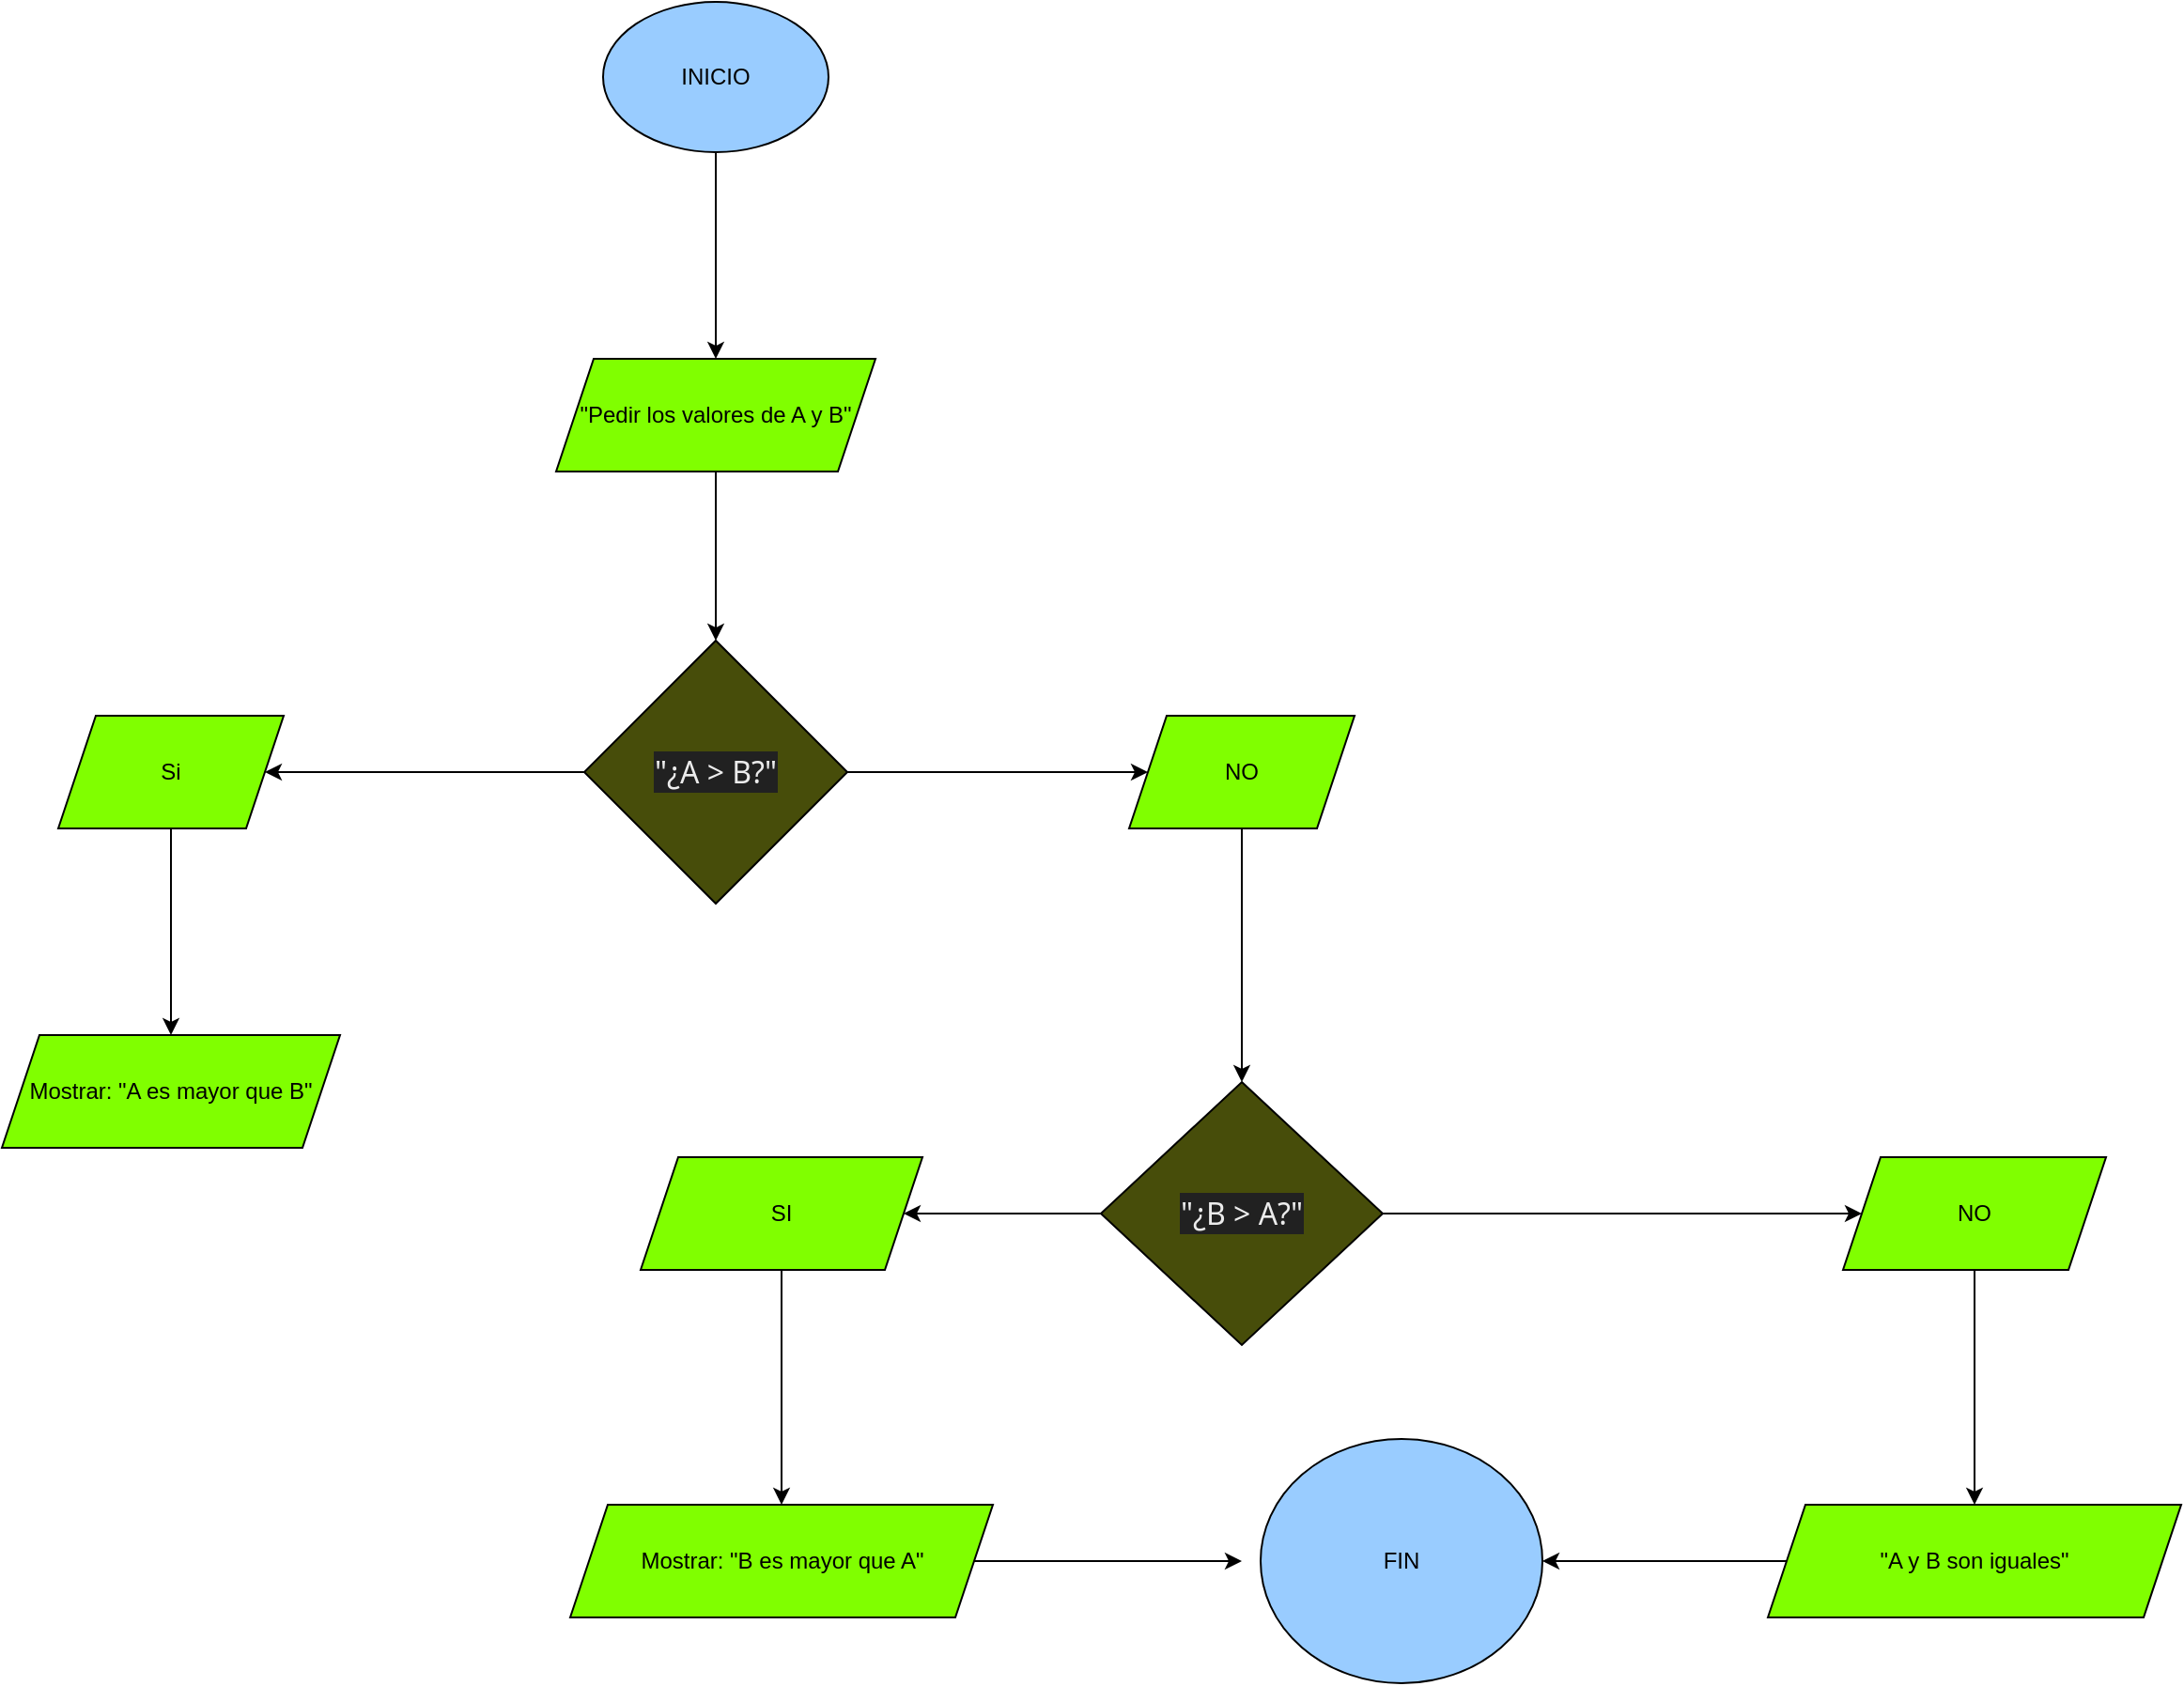 <mxfile version="24.0.3" type="device">
  <diagram name="Página-1" id="T0p86XXTfFqzrLSzzkdg">
    <mxGraphModel dx="2070" dy="948" grid="1" gridSize="10" guides="1" tooltips="1" connect="1" arrows="1" fold="1" page="1" pageScale="1" pageWidth="827" pageHeight="1169" math="0" shadow="0">
      <root>
        <mxCell id="0" />
        <mxCell id="1" parent="0" />
        <mxCell id="l_T10o1ePKdu2nzPRNYN-3" value="" style="edgeStyle=orthogonalEdgeStyle;rounded=0;orthogonalLoop=1;jettySize=auto;html=1;" edge="1" parent="1" source="l_T10o1ePKdu2nzPRNYN-16" target="l_T10o1ePKdu2nzPRNYN-2">
          <mxGeometry relative="1" as="geometry" />
        </mxCell>
        <mxCell id="l_T10o1ePKdu2nzPRNYN-1" value="INICIO" style="ellipse;whiteSpace=wrap;html=1;fillColor=#99CCFF;" vertex="1" parent="1">
          <mxGeometry x="360" y="40" width="120" height="80" as="geometry" />
        </mxCell>
        <mxCell id="l_T10o1ePKdu2nzPRNYN-9" value="" style="edgeStyle=orthogonalEdgeStyle;rounded=0;orthogonalLoop=1;jettySize=auto;html=1;" edge="1" parent="1" source="l_T10o1ePKdu2nzPRNYN-2" target="l_T10o1ePKdu2nzPRNYN-8">
          <mxGeometry relative="1" as="geometry" />
        </mxCell>
        <mxCell id="l_T10o1ePKdu2nzPRNYN-13" value="" style="edgeStyle=orthogonalEdgeStyle;rounded=0;orthogonalLoop=1;jettySize=auto;html=1;" edge="1" parent="1" source="l_T10o1ePKdu2nzPRNYN-2" target="l_T10o1ePKdu2nzPRNYN-12">
          <mxGeometry relative="1" as="geometry" />
        </mxCell>
        <mxCell id="l_T10o1ePKdu2nzPRNYN-2" value="&lt;span style=&quot;color: rgb(236, 236, 236); font-family: Söhne, ui-sans-serif, system-ui, -apple-system, &amp;quot;Segoe UI&amp;quot;, Roboto, Ubuntu, Cantarell, &amp;quot;Noto Sans&amp;quot;, sans-serif, &amp;quot;Helvetica Neue&amp;quot;, Arial, &amp;quot;Apple Color Emoji&amp;quot;, &amp;quot;Segoe UI Emoji&amp;quot;, &amp;quot;Segoe UI Symbol&amp;quot;, &amp;quot;Noto Color Emoji&amp;quot;; font-size: 16px; text-align: left; white-space-collapse: preserve; background-color: rgb(33, 33, 33);&quot;&gt;&quot;¿A &amp;gt; B?&quot;&lt;/span&gt;" style="rhombus;whiteSpace=wrap;html=1;fillColor=#474D0A;" vertex="1" parent="1">
          <mxGeometry x="350" y="380" width="140" height="140" as="geometry" />
        </mxCell>
        <mxCell id="l_T10o1ePKdu2nzPRNYN-11" value="" style="edgeStyle=orthogonalEdgeStyle;rounded=0;orthogonalLoop=1;jettySize=auto;html=1;" edge="1" parent="1" source="l_T10o1ePKdu2nzPRNYN-8" target="l_T10o1ePKdu2nzPRNYN-10">
          <mxGeometry relative="1" as="geometry" />
        </mxCell>
        <mxCell id="l_T10o1ePKdu2nzPRNYN-8" value="Si" style="shape=parallelogram;perimeter=parallelogramPerimeter;whiteSpace=wrap;html=1;fixedSize=1;fillColor=#80FF00;" vertex="1" parent="1">
          <mxGeometry x="70" y="420" width="120" height="60" as="geometry" />
        </mxCell>
        <mxCell id="l_T10o1ePKdu2nzPRNYN-10" value="Mostrar: &quot;A es mayor que B&quot;" style="shape=parallelogram;perimeter=parallelogramPerimeter;whiteSpace=wrap;html=1;fixedSize=1;fillColor=#80FF00;" vertex="1" parent="1">
          <mxGeometry x="40" y="590" width="180" height="60" as="geometry" />
        </mxCell>
        <mxCell id="l_T10o1ePKdu2nzPRNYN-15" value="" style="edgeStyle=orthogonalEdgeStyle;rounded=0;orthogonalLoop=1;jettySize=auto;html=1;" edge="1" parent="1" source="l_T10o1ePKdu2nzPRNYN-12" target="l_T10o1ePKdu2nzPRNYN-14">
          <mxGeometry relative="1" as="geometry" />
        </mxCell>
        <mxCell id="l_T10o1ePKdu2nzPRNYN-12" value="NO" style="shape=parallelogram;perimeter=parallelogramPerimeter;whiteSpace=wrap;html=1;fixedSize=1;fillColor=#80FF00;" vertex="1" parent="1">
          <mxGeometry x="640" y="420" width="120" height="60" as="geometry" />
        </mxCell>
        <mxCell id="l_T10o1ePKdu2nzPRNYN-19" value="" style="edgeStyle=orthogonalEdgeStyle;rounded=0;orthogonalLoop=1;jettySize=auto;html=1;" edge="1" parent="1" source="l_T10o1ePKdu2nzPRNYN-14" target="l_T10o1ePKdu2nzPRNYN-18">
          <mxGeometry relative="1" as="geometry" />
        </mxCell>
        <mxCell id="l_T10o1ePKdu2nzPRNYN-23" value="" style="edgeStyle=orthogonalEdgeStyle;rounded=0;orthogonalLoop=1;jettySize=auto;html=1;" edge="1" parent="1" source="l_T10o1ePKdu2nzPRNYN-14" target="l_T10o1ePKdu2nzPRNYN-22">
          <mxGeometry relative="1" as="geometry" />
        </mxCell>
        <mxCell id="l_T10o1ePKdu2nzPRNYN-14" value="&lt;span style=&quot;color: rgb(236, 236, 236); font-family: Söhne, ui-sans-serif, system-ui, -apple-system, &amp;quot;Segoe UI&amp;quot;, Roboto, Ubuntu, Cantarell, &amp;quot;Noto Sans&amp;quot;, sans-serif, &amp;quot;Helvetica Neue&amp;quot;, Arial, &amp;quot;Apple Color Emoji&amp;quot;, &amp;quot;Segoe UI Emoji&amp;quot;, &amp;quot;Segoe UI Symbol&amp;quot;, &amp;quot;Noto Color Emoji&amp;quot;; font-size: 16px; text-align: left; white-space-collapse: preserve; background-color: rgb(33, 33, 33);&quot;&gt;&quot;¿B &amp;gt; A?&quot;&lt;/span&gt;" style="rhombus;whiteSpace=wrap;html=1;fillColor=#474D0A;" vertex="1" parent="1">
          <mxGeometry x="625" y="615" width="150" height="140" as="geometry" />
        </mxCell>
        <mxCell id="l_T10o1ePKdu2nzPRNYN-17" value="" style="edgeStyle=orthogonalEdgeStyle;rounded=0;orthogonalLoop=1;jettySize=auto;html=1;" edge="1" parent="1" source="l_T10o1ePKdu2nzPRNYN-1" target="l_T10o1ePKdu2nzPRNYN-16">
          <mxGeometry relative="1" as="geometry">
            <mxPoint x="420" y="120" as="sourcePoint" />
            <mxPoint x="420" y="380" as="targetPoint" />
          </mxGeometry>
        </mxCell>
        <mxCell id="l_T10o1ePKdu2nzPRNYN-16" value="&quot;Pedir los valores de A y B&quot;" style="shape=parallelogram;perimeter=parallelogramPerimeter;whiteSpace=wrap;html=1;fixedSize=1;fillColor=#80FF00;" vertex="1" parent="1">
          <mxGeometry x="335" y="230" width="170" height="60" as="geometry" />
        </mxCell>
        <mxCell id="l_T10o1ePKdu2nzPRNYN-21" value="" style="edgeStyle=orthogonalEdgeStyle;rounded=0;orthogonalLoop=1;jettySize=auto;html=1;" edge="1" parent="1" source="l_T10o1ePKdu2nzPRNYN-18" target="l_T10o1ePKdu2nzPRNYN-20">
          <mxGeometry relative="1" as="geometry" />
        </mxCell>
        <mxCell id="l_T10o1ePKdu2nzPRNYN-18" value="SI" style="shape=parallelogram;perimeter=parallelogramPerimeter;whiteSpace=wrap;html=1;fixedSize=1;fillColor=#80FF00;" vertex="1" parent="1">
          <mxGeometry x="380" y="655" width="150" height="60" as="geometry" />
        </mxCell>
        <mxCell id="l_T10o1ePKdu2nzPRNYN-30" value="" style="edgeStyle=orthogonalEdgeStyle;rounded=0;orthogonalLoop=1;jettySize=auto;html=1;" edge="1" parent="1" source="l_T10o1ePKdu2nzPRNYN-20">
          <mxGeometry relative="1" as="geometry">
            <mxPoint x="700" y="870" as="targetPoint" />
          </mxGeometry>
        </mxCell>
        <mxCell id="l_T10o1ePKdu2nzPRNYN-20" value="Mostrar: &quot;B es mayor que A&quot;" style="shape=parallelogram;perimeter=parallelogramPerimeter;whiteSpace=wrap;html=1;fixedSize=1;fillColor=#80FF00;" vertex="1" parent="1">
          <mxGeometry x="342.5" y="840" width="225" height="60" as="geometry" />
        </mxCell>
        <mxCell id="l_T10o1ePKdu2nzPRNYN-25" value="" style="edgeStyle=orthogonalEdgeStyle;rounded=0;orthogonalLoop=1;jettySize=auto;html=1;" edge="1" parent="1" source="l_T10o1ePKdu2nzPRNYN-22" target="l_T10o1ePKdu2nzPRNYN-24">
          <mxGeometry relative="1" as="geometry" />
        </mxCell>
        <mxCell id="l_T10o1ePKdu2nzPRNYN-22" value="NO" style="shape=parallelogram;perimeter=parallelogramPerimeter;whiteSpace=wrap;html=1;fixedSize=1;fillColor=#80FF00;" vertex="1" parent="1">
          <mxGeometry x="1020" y="655" width="140" height="60" as="geometry" />
        </mxCell>
        <mxCell id="l_T10o1ePKdu2nzPRNYN-32" value="" style="edgeStyle=orthogonalEdgeStyle;rounded=0;orthogonalLoop=1;jettySize=auto;html=1;entryX=1;entryY=0.5;entryDx=0;entryDy=0;" edge="1" parent="1" source="l_T10o1ePKdu2nzPRNYN-24" target="l_T10o1ePKdu2nzPRNYN-26">
          <mxGeometry relative="1" as="geometry">
            <mxPoint x="830" y="870" as="targetPoint" />
          </mxGeometry>
        </mxCell>
        <mxCell id="l_T10o1ePKdu2nzPRNYN-24" value="&quot;A y B son iguales&quot;" style="shape=parallelogram;perimeter=parallelogramPerimeter;whiteSpace=wrap;html=1;fixedSize=1;fillColor=#80FF00;" vertex="1" parent="1">
          <mxGeometry x="980" y="840" width="220" height="60" as="geometry" />
        </mxCell>
        <mxCell id="l_T10o1ePKdu2nzPRNYN-26" value="FIN" style="ellipse;whiteSpace=wrap;html=1;fillColor=#99CCFF;" vertex="1" parent="1">
          <mxGeometry x="710" y="805" width="150" height="130" as="geometry" />
        </mxCell>
      </root>
    </mxGraphModel>
  </diagram>
</mxfile>
